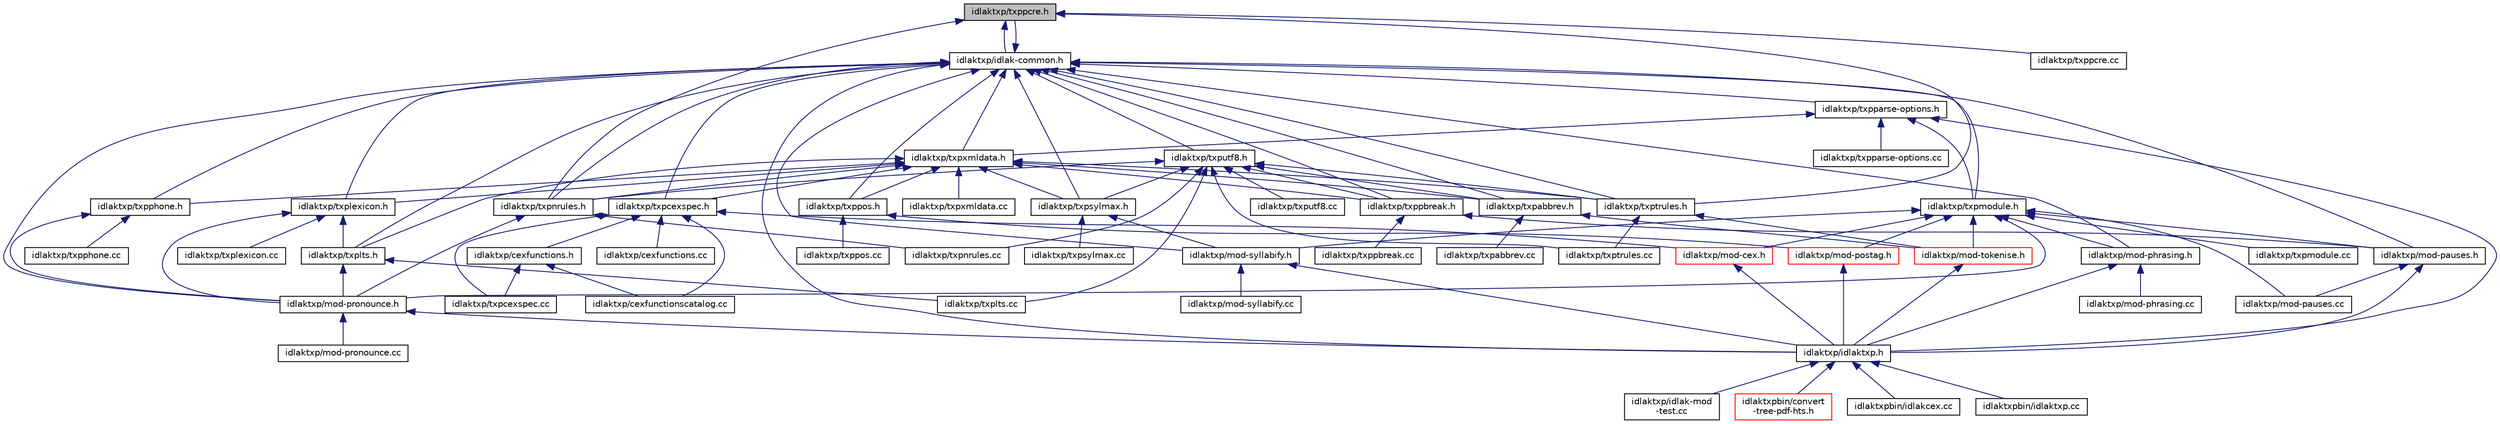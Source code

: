 digraph "idlaktxp/txppcre.h"
{
  edge [fontname="Helvetica",fontsize="10",labelfontname="Helvetica",labelfontsize="10"];
  node [fontname="Helvetica",fontsize="10",shape=record];
  Node30 [label="idlaktxp/txppcre.h",height=0.2,width=0.4,color="black", fillcolor="grey75", style="filled", fontcolor="black"];
  Node30 -> Node31 [dir="back",color="midnightblue",fontsize="10",style="solid",fontname="Helvetica"];
  Node31 [label="idlaktxp/idlak-common.h",height=0.2,width=0.4,color="black", fillcolor="white", style="filled",URL="$idlak-common_8h.html"];
  Node31 -> Node32 [dir="back",color="midnightblue",fontsize="10",style="solid",fontname="Helvetica"];
  Node32 [label="idlaktxp/txpcexspec.h",height=0.2,width=0.4,color="black", fillcolor="white", style="filled",URL="$txpcexspec_8h.html"];
  Node32 -> Node33 [dir="back",color="midnightblue",fontsize="10",style="solid",fontname="Helvetica"];
  Node33 [label="idlaktxp/cexfunctions.cc",height=0.2,width=0.4,color="black", fillcolor="white", style="filled",URL="$cexfunctions_8cc.html"];
  Node32 -> Node34 [dir="back",color="midnightblue",fontsize="10",style="solid",fontname="Helvetica"];
  Node34 [label="idlaktxp/cexfunctions.h",height=0.2,width=0.4,color="black", fillcolor="white", style="filled",URL="$cexfunctions_8h.html"];
  Node34 -> Node35 [dir="back",color="midnightblue",fontsize="10",style="solid",fontname="Helvetica"];
  Node35 [label="idlaktxp/cexfunctionscatalog.cc",height=0.2,width=0.4,color="black", fillcolor="white", style="filled",URL="$cexfunctionscatalog_8cc.html"];
  Node34 -> Node36 [dir="back",color="midnightblue",fontsize="10",style="solid",fontname="Helvetica"];
  Node36 [label="idlaktxp/txpcexspec.cc",height=0.2,width=0.4,color="black", fillcolor="white", style="filled",URL="$txpcexspec_8cc.html"];
  Node32 -> Node35 [dir="back",color="midnightblue",fontsize="10",style="solid",fontname="Helvetica"];
  Node32 -> Node37 [dir="back",color="midnightblue",fontsize="10",style="solid",fontname="Helvetica"];
  Node37 [label="idlaktxp/mod-cex.h",height=0.2,width=0.4,color="red", fillcolor="white", style="filled",URL="$mod-cex_8h.html"];
  Node37 -> Node38 [dir="back",color="midnightblue",fontsize="10",style="solid",fontname="Helvetica"];
  Node38 [label="idlaktxp/idlaktxp.h",height=0.2,width=0.4,color="black", fillcolor="white", style="filled",URL="$idlaktxp_8h.html"];
  Node38 -> Node39 [dir="back",color="midnightblue",fontsize="10",style="solid",fontname="Helvetica"];
  Node39 [label="idlaktxp/idlak-mod\l-test.cc",height=0.2,width=0.4,color="black", fillcolor="white", style="filled",URL="$idlak-mod-test_8cc.html"];
  Node38 -> Node40 [dir="back",color="midnightblue",fontsize="10",style="solid",fontname="Helvetica"];
  Node40 [label="idlaktxpbin/convert\l-tree-pdf-hts.h",height=0.2,width=0.4,color="red", fillcolor="white", style="filled",URL="$convert-tree-pdf-hts_8h.html"];
  Node38 -> Node42 [dir="back",color="midnightblue",fontsize="10",style="solid",fontname="Helvetica"];
  Node42 [label="idlaktxpbin/idlakcex.cc",height=0.2,width=0.4,color="black", fillcolor="white", style="filled",URL="$idlakcex_8cc.html"];
  Node38 -> Node43 [dir="back",color="midnightblue",fontsize="10",style="solid",fontname="Helvetica"];
  Node43 [label="idlaktxpbin/idlaktxp.cc",height=0.2,width=0.4,color="black", fillcolor="white", style="filled",URL="$idlaktxp_8cc.html"];
  Node32 -> Node36 [dir="back",color="midnightblue",fontsize="10",style="solid",fontname="Helvetica"];
  Node31 -> Node30 [dir="back",color="midnightblue",fontsize="10",style="solid",fontname="Helvetica"];
  Node31 -> Node45 [dir="back",color="midnightblue",fontsize="10",style="solid",fontname="Helvetica"];
  Node45 [label="idlaktxp/txpxmldata.h",height=0.2,width=0.4,color="black", fillcolor="white", style="filled",URL="$txpxmldata_8h.html"];
  Node45 -> Node32 [dir="back",color="midnightblue",fontsize="10",style="solid",fontname="Helvetica"];
  Node45 -> Node46 [dir="back",color="midnightblue",fontsize="10",style="solid",fontname="Helvetica"];
  Node46 [label="idlaktxp/txptrules.h",height=0.2,width=0.4,color="black", fillcolor="white", style="filled",URL="$txptrules_8h.html"];
  Node46 -> Node47 [dir="back",color="midnightblue",fontsize="10",style="solid",fontname="Helvetica"];
  Node47 [label="idlaktxp/mod-tokenise.h",height=0.2,width=0.4,color="red", fillcolor="white", style="filled",URL="$mod-tokenise_8h.html"];
  Node47 -> Node38 [dir="back",color="midnightblue",fontsize="10",style="solid",fontname="Helvetica"];
  Node46 -> Node49 [dir="back",color="midnightblue",fontsize="10",style="solid",fontname="Helvetica"];
  Node49 [label="idlaktxp/txptrules.cc",height=0.2,width=0.4,color="black", fillcolor="white", style="filled",URL="$txptrules_8cc.html"];
  Node45 -> Node50 [dir="back",color="midnightblue",fontsize="10",style="solid",fontname="Helvetica"];
  Node50 [label="idlaktxp/txpabbrev.h",height=0.2,width=0.4,color="black", fillcolor="white", style="filled",URL="$txpabbrev_8h.html"];
  Node50 -> Node47 [dir="back",color="midnightblue",fontsize="10",style="solid",fontname="Helvetica"];
  Node50 -> Node51 [dir="back",color="midnightblue",fontsize="10",style="solid",fontname="Helvetica"];
  Node51 [label="idlaktxp/txpabbrev.cc",height=0.2,width=0.4,color="black", fillcolor="white", style="filled",URL="$txpabbrev_8cc.html"];
  Node45 -> Node52 [dir="back",color="midnightblue",fontsize="10",style="solid",fontname="Helvetica"];
  Node52 [label="idlaktxp/txppbreak.h",height=0.2,width=0.4,color="black", fillcolor="white", style="filled",URL="$txppbreak_8h.html"];
  Node52 -> Node53 [dir="back",color="midnightblue",fontsize="10",style="solid",fontname="Helvetica"];
  Node53 [label="idlaktxp/mod-pauses.h",height=0.2,width=0.4,color="black", fillcolor="white", style="filled",URL="$mod-pauses_8h.html"];
  Node53 -> Node38 [dir="back",color="midnightblue",fontsize="10",style="solid",fontname="Helvetica"];
  Node53 -> Node54 [dir="back",color="midnightblue",fontsize="10",style="solid",fontname="Helvetica"];
  Node54 [label="idlaktxp/mod-pauses.cc",height=0.2,width=0.4,color="black", fillcolor="white", style="filled",URL="$mod-pauses_8cc.html"];
  Node52 -> Node55 [dir="back",color="midnightblue",fontsize="10",style="solid",fontname="Helvetica"];
  Node55 [label="idlaktxp/txppbreak.cc",height=0.2,width=0.4,color="black", fillcolor="white", style="filled",URL="$txppbreak_8cc.html"];
  Node45 -> Node56 [dir="back",color="midnightblue",fontsize="10",style="solid",fontname="Helvetica"];
  Node56 [label="idlaktxp/txppos.h",height=0.2,width=0.4,color="black", fillcolor="white", style="filled",URL="$txppos_8h.html"];
  Node56 -> Node57 [dir="back",color="midnightblue",fontsize="10",style="solid",fontname="Helvetica"];
  Node57 [label="idlaktxp/mod-postag.h",height=0.2,width=0.4,color="red", fillcolor="white", style="filled",URL="$mod-postag_8h.html"];
  Node57 -> Node38 [dir="back",color="midnightblue",fontsize="10",style="solid",fontname="Helvetica"];
  Node56 -> Node59 [dir="back",color="midnightblue",fontsize="10",style="solid",fontname="Helvetica"];
  Node59 [label="idlaktxp/txppos.cc",height=0.2,width=0.4,color="black", fillcolor="white", style="filled",URL="$txppos_8cc.html"];
  Node45 -> Node60 [dir="back",color="midnightblue",fontsize="10",style="solid",fontname="Helvetica"];
  Node60 [label="idlaktxp/txpnrules.h",height=0.2,width=0.4,color="black", fillcolor="white", style="filled",URL="$txpnrules_8h.html"];
  Node60 -> Node61 [dir="back",color="midnightblue",fontsize="10",style="solid",fontname="Helvetica"];
  Node61 [label="idlaktxp/mod-pronounce.h",height=0.2,width=0.4,color="black", fillcolor="white", style="filled",URL="$mod-pronounce_8h.html"];
  Node61 -> Node38 [dir="back",color="midnightblue",fontsize="10",style="solid",fontname="Helvetica"];
  Node61 -> Node62 [dir="back",color="midnightblue",fontsize="10",style="solid",fontname="Helvetica"];
  Node62 [label="idlaktxp/mod-pronounce.cc",height=0.2,width=0.4,color="black", fillcolor="white", style="filled",URL="$mod-pronounce_8cc.html"];
  Node60 -> Node63 [dir="back",color="midnightblue",fontsize="10",style="solid",fontname="Helvetica"];
  Node63 [label="idlaktxp/txpnrules.cc",height=0.2,width=0.4,color="black", fillcolor="white", style="filled",URL="$txpnrules_8cc.html"];
  Node45 -> Node64 [dir="back",color="midnightblue",fontsize="10",style="solid",fontname="Helvetica"];
  Node64 [label="idlaktxp/txplexicon.h",height=0.2,width=0.4,color="black", fillcolor="white", style="filled",URL="$txplexicon_8h.html"];
  Node64 -> Node61 [dir="back",color="midnightblue",fontsize="10",style="solid",fontname="Helvetica"];
  Node64 -> Node65 [dir="back",color="midnightblue",fontsize="10",style="solid",fontname="Helvetica"];
  Node65 [label="idlaktxp/txplts.h",height=0.2,width=0.4,color="black", fillcolor="white", style="filled",URL="$txplts_8h.html"];
  Node65 -> Node61 [dir="back",color="midnightblue",fontsize="10",style="solid",fontname="Helvetica"];
  Node65 -> Node66 [dir="back",color="midnightblue",fontsize="10",style="solid",fontname="Helvetica"];
  Node66 [label="idlaktxp/txplts.cc",height=0.2,width=0.4,color="black", fillcolor="white", style="filled",URL="$txplts_8cc.html"];
  Node64 -> Node67 [dir="back",color="midnightblue",fontsize="10",style="solid",fontname="Helvetica"];
  Node67 [label="idlaktxp/txplexicon.cc",height=0.2,width=0.4,color="black", fillcolor="white", style="filled",URL="$txplexicon_8cc.html"];
  Node45 -> Node65 [dir="back",color="midnightblue",fontsize="10",style="solid",fontname="Helvetica"];
  Node45 -> Node68 [dir="back",color="midnightblue",fontsize="10",style="solid",fontname="Helvetica"];
  Node68 [label="idlaktxp/txpphone.h",height=0.2,width=0.4,color="black", fillcolor="white", style="filled",URL="$txpphone_8h.html"];
  Node68 -> Node61 [dir="back",color="midnightblue",fontsize="10",style="solid",fontname="Helvetica"];
  Node68 -> Node69 [dir="back",color="midnightblue",fontsize="10",style="solid",fontname="Helvetica"];
  Node69 [label="idlaktxp/txpphone.cc",height=0.2,width=0.4,color="black", fillcolor="white", style="filled",URL="$txpphone_8cc.html"];
  Node45 -> Node70 [dir="back",color="midnightblue",fontsize="10",style="solid",fontname="Helvetica"];
  Node70 [label="idlaktxp/txpsylmax.h",height=0.2,width=0.4,color="black", fillcolor="white", style="filled",URL="$txpsylmax_8h.html"];
  Node70 -> Node71 [dir="back",color="midnightblue",fontsize="10",style="solid",fontname="Helvetica"];
  Node71 [label="idlaktxp/mod-syllabify.h",height=0.2,width=0.4,color="black", fillcolor="white", style="filled",URL="$mod-syllabify_8h.html"];
  Node71 -> Node38 [dir="back",color="midnightblue",fontsize="10",style="solid",fontname="Helvetica"];
  Node71 -> Node72 [dir="back",color="midnightblue",fontsize="10",style="solid",fontname="Helvetica"];
  Node72 [label="idlaktxp/mod-syllabify.cc",height=0.2,width=0.4,color="black", fillcolor="white", style="filled",URL="$mod-syllabify_8cc.html"];
  Node70 -> Node73 [dir="back",color="midnightblue",fontsize="10",style="solid",fontname="Helvetica"];
  Node73 [label="idlaktxp/txpsylmax.cc",height=0.2,width=0.4,color="black", fillcolor="white", style="filled",URL="$txpsylmax_8cc.html"];
  Node45 -> Node74 [dir="back",color="midnightblue",fontsize="10",style="solid",fontname="Helvetica"];
  Node74 [label="idlaktxp/txpxmldata.cc",height=0.2,width=0.4,color="black", fillcolor="white", style="filled",URL="$txpxmldata_8cc.html"];
  Node31 -> Node75 [dir="back",color="midnightblue",fontsize="10",style="solid",fontname="Helvetica"];
  Node75 [label="idlaktxp/txpparse-options.h",height=0.2,width=0.4,color="black", fillcolor="white", style="filled",URL="$txpparse-options_8h.html"];
  Node75 -> Node45 [dir="back",color="midnightblue",fontsize="10",style="solid",fontname="Helvetica"];
  Node75 -> Node76 [dir="back",color="midnightblue",fontsize="10",style="solid",fontname="Helvetica"];
  Node76 [label="idlaktxp/txpmodule.h",height=0.2,width=0.4,color="black", fillcolor="white", style="filled",URL="$txpmodule_8h.html"];
  Node76 -> Node47 [dir="back",color="midnightblue",fontsize="10",style="solid",fontname="Helvetica"];
  Node76 -> Node53 [dir="back",color="midnightblue",fontsize="10",style="solid",fontname="Helvetica"];
  Node76 -> Node57 [dir="back",color="midnightblue",fontsize="10",style="solid",fontname="Helvetica"];
  Node76 -> Node77 [dir="back",color="midnightblue",fontsize="10",style="solid",fontname="Helvetica"];
  Node77 [label="idlaktxp/mod-phrasing.h",height=0.2,width=0.4,color="black", fillcolor="white", style="filled",URL="$mod-phrasing_8h.html"];
  Node77 -> Node38 [dir="back",color="midnightblue",fontsize="10",style="solid",fontname="Helvetica"];
  Node77 -> Node78 [dir="back",color="midnightblue",fontsize="10",style="solid",fontname="Helvetica"];
  Node78 [label="idlaktxp/mod-phrasing.cc",height=0.2,width=0.4,color="black", fillcolor="white", style="filled",URL="$mod-phrasing_8cc.html"];
  Node76 -> Node61 [dir="back",color="midnightblue",fontsize="10",style="solid",fontname="Helvetica"];
  Node76 -> Node71 [dir="back",color="midnightblue",fontsize="10",style="solid",fontname="Helvetica"];
  Node76 -> Node37 [dir="back",color="midnightblue",fontsize="10",style="solid",fontname="Helvetica"];
  Node76 -> Node54 [dir="back",color="midnightblue",fontsize="10",style="solid",fontname="Helvetica"];
  Node76 -> Node79 [dir="back",color="midnightblue",fontsize="10",style="solid",fontname="Helvetica"];
  Node79 [label="idlaktxp/txpmodule.cc",height=0.2,width=0.4,color="black", fillcolor="white", style="filled",URL="$txpmodule_8cc.html"];
  Node75 -> Node38 [dir="back",color="midnightblue",fontsize="10",style="solid",fontname="Helvetica"];
  Node75 -> Node80 [dir="back",color="midnightblue",fontsize="10",style="solid",fontname="Helvetica"];
  Node80 [label="idlaktxp/txpparse-options.cc",height=0.2,width=0.4,color="black", fillcolor="white", style="filled",URL="$txpparse-options_8cc.html"];
  Node31 -> Node38 [dir="back",color="midnightblue",fontsize="10",style="solid",fontname="Helvetica"];
  Node31 -> Node76 [dir="back",color="midnightblue",fontsize="10",style="solid",fontname="Helvetica"];
  Node31 -> Node46 [dir="back",color="midnightblue",fontsize="10",style="solid",fontname="Helvetica"];
  Node31 -> Node81 [dir="back",color="midnightblue",fontsize="10",style="solid",fontname="Helvetica"];
  Node81 [label="idlaktxp/txputf8.h",height=0.2,width=0.4,color="black", fillcolor="white", style="filled",URL="$txputf8_8h.html"];
  Node81 -> Node46 [dir="back",color="midnightblue",fontsize="10",style="solid",fontname="Helvetica"];
  Node81 -> Node50 [dir="back",color="midnightblue",fontsize="10",style="solid",fontname="Helvetica"];
  Node81 -> Node52 [dir="back",color="midnightblue",fontsize="10",style="solid",fontname="Helvetica"];
  Node81 -> Node60 [dir="back",color="midnightblue",fontsize="10",style="solid",fontname="Helvetica"];
  Node81 -> Node70 [dir="back",color="midnightblue",fontsize="10",style="solid",fontname="Helvetica"];
  Node81 -> Node66 [dir="back",color="midnightblue",fontsize="10",style="solid",fontname="Helvetica"];
  Node81 -> Node63 [dir="back",color="midnightblue",fontsize="10",style="solid",fontname="Helvetica"];
  Node81 -> Node49 [dir="back",color="midnightblue",fontsize="10",style="solid",fontname="Helvetica"];
  Node81 -> Node82 [dir="back",color="midnightblue",fontsize="10",style="solid",fontname="Helvetica"];
  Node82 [label="idlaktxp/txputf8.cc",height=0.2,width=0.4,color="black", fillcolor="white", style="filled",URL="$txputf8_8cc.html"];
  Node31 -> Node50 [dir="back",color="midnightblue",fontsize="10",style="solid",fontname="Helvetica"];
  Node31 -> Node53 [dir="back",color="midnightblue",fontsize="10",style="solid",fontname="Helvetica"];
  Node31 -> Node52 [dir="back",color="midnightblue",fontsize="10",style="solid",fontname="Helvetica"];
  Node31 -> Node56 [dir="back",color="midnightblue",fontsize="10",style="solid",fontname="Helvetica"];
  Node31 -> Node77 [dir="back",color="midnightblue",fontsize="10",style="solid",fontname="Helvetica"];
  Node31 -> Node61 [dir="back",color="midnightblue",fontsize="10",style="solid",fontname="Helvetica"];
  Node31 -> Node60 [dir="back",color="midnightblue",fontsize="10",style="solid",fontname="Helvetica"];
  Node31 -> Node64 [dir="back",color="midnightblue",fontsize="10",style="solid",fontname="Helvetica"];
  Node31 -> Node65 [dir="back",color="midnightblue",fontsize="10",style="solid",fontname="Helvetica"];
  Node31 -> Node68 [dir="back",color="midnightblue",fontsize="10",style="solid",fontname="Helvetica"];
  Node31 -> Node71 [dir="back",color="midnightblue",fontsize="10",style="solid",fontname="Helvetica"];
  Node31 -> Node70 [dir="back",color="midnightblue",fontsize="10",style="solid",fontname="Helvetica"];
  Node30 -> Node46 [dir="back",color="midnightblue",fontsize="10",style="solid",fontname="Helvetica"];
  Node30 -> Node60 [dir="back",color="midnightblue",fontsize="10",style="solid",fontname="Helvetica"];
  Node30 -> Node83 [dir="back",color="midnightblue",fontsize="10",style="solid",fontname="Helvetica"];
  Node83 [label="idlaktxp/txppcre.cc",height=0.2,width=0.4,color="black", fillcolor="white", style="filled",URL="$txppcre_8cc.html"];
}
